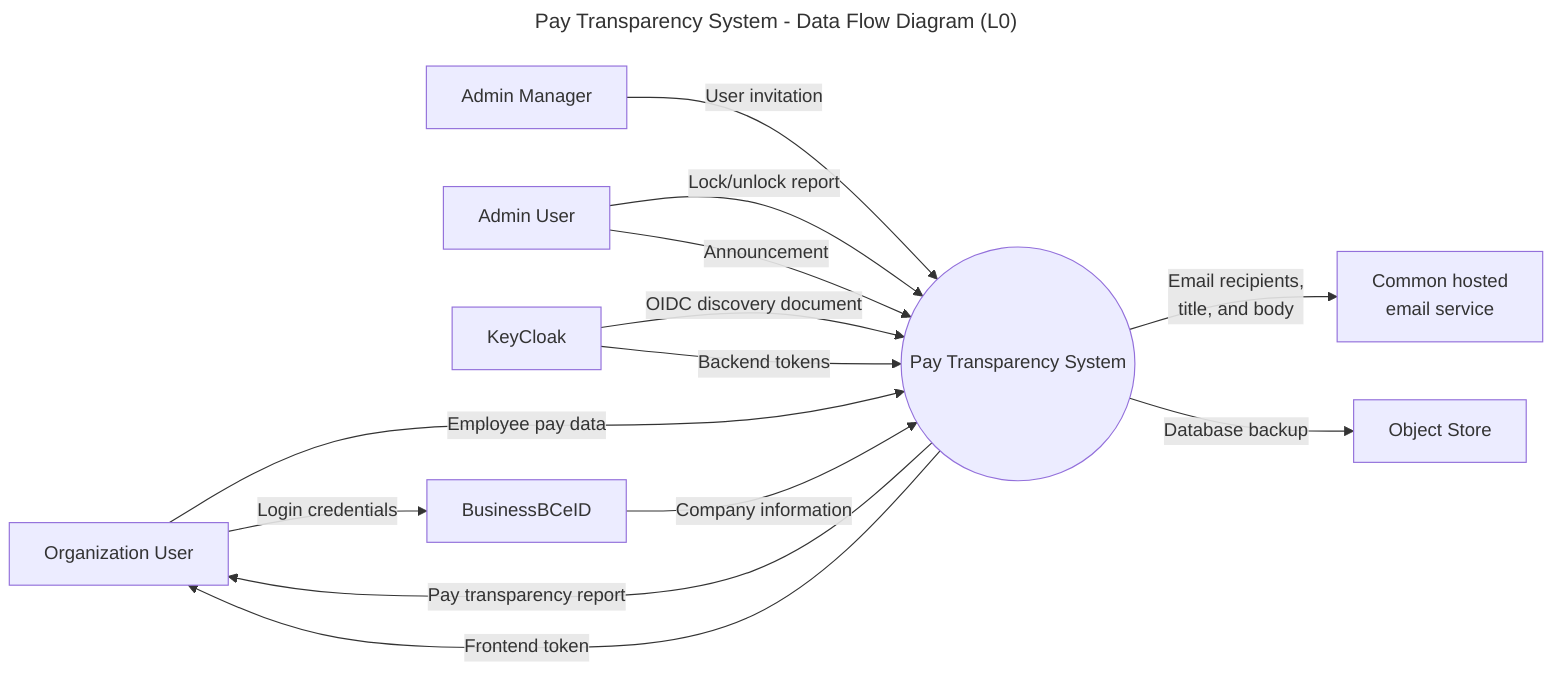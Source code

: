 ---
title: Pay Transparency System - Data Flow Diagram (L0)
---
flowchart LR    
    Org[Organization User] -->|"Employee pay data"| PT((Pay Transparency System))    
    AdminMgr[Admin Manager] -->|User invitation| PT
    AdminUser[Admin User] -->|Lock/unlock report| PT
    AdminUser -->|Announcement| PT
    KeyCloak -->|OIDC discovery document|PT 
    BCeIDBusiness[BusinessBCeID] -->|Company information|PT     
    PT --> |Email recipients,\ntitle, and body| EmailService[Common hosted\nemail service]        
    PT -->|Pay transparency report| Org
    Org -->|Login credentials|BCeIDBusiness
    KeyCloak --> |Backend tokens|PT
    PT --> |Frontend token|Org
    PT --> |Database backup|ObjectStore[Object Store]